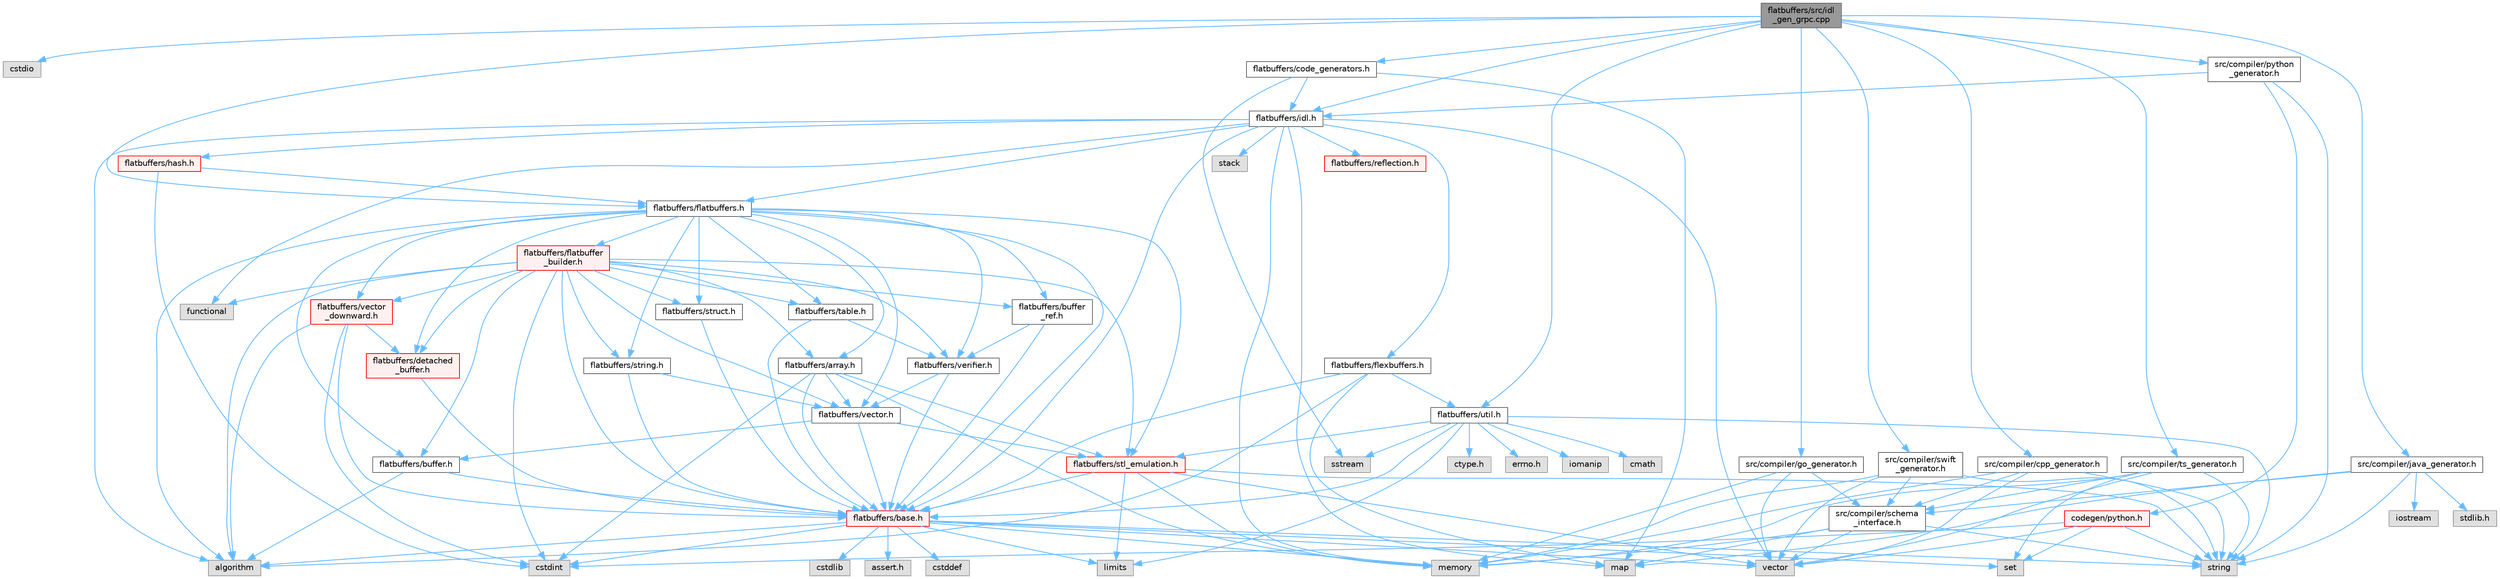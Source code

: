 digraph "flatbuffers/src/idl_gen_grpc.cpp"
{
 // LATEX_PDF_SIZE
  bgcolor="transparent";
  edge [fontname=Helvetica,fontsize=10,labelfontname=Helvetica,labelfontsize=10];
  node [fontname=Helvetica,fontsize=10,shape=box,height=0.2,width=0.4];
  Node1 [id="Node000001",label="flatbuffers/src/idl\l_gen_grpc.cpp",height=0.2,width=0.4,color="gray40", fillcolor="grey60", style="filled", fontcolor="black",tooltip=" "];
  Node1 -> Node2 [id="edge141_Node000001_Node000002",color="steelblue1",style="solid",tooltip=" "];
  Node2 [id="Node000002",label="cstdio",height=0.2,width=0.4,color="grey60", fillcolor="#E0E0E0", style="filled",tooltip=" "];
  Node1 -> Node3 [id="edge142_Node000001_Node000003",color="steelblue1",style="solid",tooltip=" "];
  Node3 [id="Node000003",label="flatbuffers/code_generators.h",height=0.2,width=0.4,color="grey40", fillcolor="white", style="filled",URL="$code__generators_8h.html",tooltip=" "];
  Node3 -> Node4 [id="edge143_Node000003_Node000004",color="steelblue1",style="solid",tooltip=" "];
  Node4 [id="Node000004",label="map",height=0.2,width=0.4,color="grey60", fillcolor="#E0E0E0", style="filled",tooltip=" "];
  Node3 -> Node5 [id="edge144_Node000003_Node000005",color="steelblue1",style="solid",tooltip=" "];
  Node5 [id="Node000005",label="sstream",height=0.2,width=0.4,color="grey60", fillcolor="#E0E0E0", style="filled",tooltip=" "];
  Node3 -> Node6 [id="edge145_Node000003_Node000006",color="steelblue1",style="solid",tooltip=" "];
  Node6 [id="Node000006",label="flatbuffers/idl.h",height=0.2,width=0.4,color="grey40", fillcolor="white", style="filled",URL="$idl_8h.html",tooltip=" "];
  Node6 -> Node7 [id="edge146_Node000006_Node000007",color="steelblue1",style="solid",tooltip=" "];
  Node7 [id="Node000007",label="algorithm",height=0.2,width=0.4,color="grey60", fillcolor="#E0E0E0", style="filled",tooltip=" "];
  Node6 -> Node8 [id="edge147_Node000006_Node000008",color="steelblue1",style="solid",tooltip=" "];
  Node8 [id="Node000008",label="functional",height=0.2,width=0.4,color="grey60", fillcolor="#E0E0E0", style="filled",tooltip=" "];
  Node6 -> Node4 [id="edge148_Node000006_Node000004",color="steelblue1",style="solid",tooltip=" "];
  Node6 -> Node9 [id="edge149_Node000006_Node000009",color="steelblue1",style="solid",tooltip=" "];
  Node9 [id="Node000009",label="memory",height=0.2,width=0.4,color="grey60", fillcolor="#E0E0E0", style="filled",tooltip=" "];
  Node6 -> Node10 [id="edge150_Node000006_Node000010",color="steelblue1",style="solid",tooltip=" "];
  Node10 [id="Node000010",label="stack",height=0.2,width=0.4,color="grey60", fillcolor="#E0E0E0", style="filled",tooltip=" "];
  Node6 -> Node11 [id="edge151_Node000006_Node000011",color="steelblue1",style="solid",tooltip=" "];
  Node11 [id="Node000011",label="vector",height=0.2,width=0.4,color="grey60", fillcolor="#E0E0E0", style="filled",tooltip=" "];
  Node6 -> Node12 [id="edge152_Node000006_Node000012",color="steelblue1",style="solid",tooltip=" "];
  Node12 [id="Node000012",label="flatbuffers/base.h",height=0.2,width=0.4,color="red", fillcolor="#FFF0F0", style="filled",URL="$base_8h.html",tooltip=" "];
  Node12 -> Node13 [id="edge153_Node000012_Node000013",color="steelblue1",style="solid",tooltip=" "];
  Node13 [id="Node000013",label="assert.h",height=0.2,width=0.4,color="grey60", fillcolor="#E0E0E0", style="filled",tooltip=" "];
  Node12 -> Node14 [id="edge154_Node000012_Node000014",color="steelblue1",style="solid",tooltip=" "];
  Node14 [id="Node000014",label="cstdint",height=0.2,width=0.4,color="grey60", fillcolor="#E0E0E0", style="filled",tooltip=" "];
  Node12 -> Node15 [id="edge155_Node000012_Node000015",color="steelblue1",style="solid",tooltip=" "];
  Node15 [id="Node000015",label="cstddef",height=0.2,width=0.4,color="grey60", fillcolor="#E0E0E0", style="filled",tooltip=" "];
  Node12 -> Node16 [id="edge156_Node000012_Node000016",color="steelblue1",style="solid",tooltip=" "];
  Node16 [id="Node000016",label="cstdlib",height=0.2,width=0.4,color="grey60", fillcolor="#E0E0E0", style="filled",tooltip=" "];
  Node12 -> Node19 [id="edge157_Node000012_Node000019",color="steelblue1",style="solid",tooltip=" "];
  Node19 [id="Node000019",label="string",height=0.2,width=0.4,color="grey60", fillcolor="#E0E0E0", style="filled",tooltip=" "];
  Node12 -> Node11 [id="edge158_Node000012_Node000011",color="steelblue1",style="solid",tooltip=" "];
  Node12 -> Node21 [id="edge159_Node000012_Node000021",color="steelblue1",style="solid",tooltip=" "];
  Node21 [id="Node000021",label="set",height=0.2,width=0.4,color="grey60", fillcolor="#E0E0E0", style="filled",tooltip=" "];
  Node12 -> Node7 [id="edge160_Node000012_Node000007",color="steelblue1",style="solid",tooltip=" "];
  Node12 -> Node22 [id="edge161_Node000012_Node000022",color="steelblue1",style="solid",tooltip=" "];
  Node22 [id="Node000022",label="limits",height=0.2,width=0.4,color="grey60", fillcolor="#E0E0E0", style="filled",tooltip=" "];
  Node12 -> Node9 [id="edge162_Node000012_Node000009",color="steelblue1",style="solid",tooltip=" "];
  Node6 -> Node24 [id="edge163_Node000006_Node000024",color="steelblue1",style="solid",tooltip=" "];
  Node24 [id="Node000024",label="flatbuffers/flatbuffers.h",height=0.2,width=0.4,color="grey40", fillcolor="white", style="filled",URL="$flatbuffers_8h.html",tooltip=" "];
  Node24 -> Node7 [id="edge164_Node000024_Node000007",color="steelblue1",style="solid",tooltip=" "];
  Node24 -> Node25 [id="edge165_Node000024_Node000025",color="steelblue1",style="solid",tooltip=" "];
  Node25 [id="Node000025",label="flatbuffers/array.h",height=0.2,width=0.4,color="grey40", fillcolor="white", style="filled",URL="$array_8h.html",tooltip=" "];
  Node25 -> Node14 [id="edge166_Node000025_Node000014",color="steelblue1",style="solid",tooltip=" "];
  Node25 -> Node9 [id="edge167_Node000025_Node000009",color="steelblue1",style="solid",tooltip=" "];
  Node25 -> Node12 [id="edge168_Node000025_Node000012",color="steelblue1",style="solid",tooltip=" "];
  Node25 -> Node26 [id="edge169_Node000025_Node000026",color="steelblue1",style="solid",tooltip=" "];
  Node26 [id="Node000026",label="flatbuffers/stl_emulation.h",height=0.2,width=0.4,color="red", fillcolor="#FFF0F0", style="filled",URL="$stl__emulation_8h.html",tooltip=" "];
  Node26 -> Node12 [id="edge170_Node000026_Node000012",color="steelblue1",style="solid",tooltip=" "];
  Node26 -> Node19 [id="edge171_Node000026_Node000019",color="steelblue1",style="solid",tooltip=" "];
  Node26 -> Node11 [id="edge172_Node000026_Node000011",color="steelblue1",style="solid",tooltip=" "];
  Node26 -> Node9 [id="edge173_Node000026_Node000009",color="steelblue1",style="solid",tooltip=" "];
  Node26 -> Node22 [id="edge174_Node000026_Node000022",color="steelblue1",style="solid",tooltip=" "];
  Node25 -> Node27 [id="edge175_Node000025_Node000027",color="steelblue1",style="solid",tooltip=" "];
  Node27 [id="Node000027",label="flatbuffers/vector.h",height=0.2,width=0.4,color="grey40", fillcolor="white", style="filled",URL="$vector_8h.html",tooltip=" "];
  Node27 -> Node12 [id="edge176_Node000027_Node000012",color="steelblue1",style="solid",tooltip=" "];
  Node27 -> Node28 [id="edge177_Node000027_Node000028",color="steelblue1",style="solid",tooltip=" "];
  Node28 [id="Node000028",label="flatbuffers/buffer.h",height=0.2,width=0.4,color="grey40", fillcolor="white", style="filled",URL="$buffer_8h.html",tooltip=" "];
  Node28 -> Node7 [id="edge178_Node000028_Node000007",color="steelblue1",style="solid",tooltip=" "];
  Node28 -> Node12 [id="edge179_Node000028_Node000012",color="steelblue1",style="solid",tooltip=" "];
  Node27 -> Node26 [id="edge180_Node000027_Node000026",color="steelblue1",style="solid",tooltip=" "];
  Node24 -> Node12 [id="edge181_Node000024_Node000012",color="steelblue1",style="solid",tooltip=" "];
  Node24 -> Node28 [id="edge182_Node000024_Node000028",color="steelblue1",style="solid",tooltip=" "];
  Node24 -> Node29 [id="edge183_Node000024_Node000029",color="steelblue1",style="solid",tooltip=" "];
  Node29 [id="Node000029",label="flatbuffers/buffer\l_ref.h",height=0.2,width=0.4,color="grey40", fillcolor="white", style="filled",URL="$buffer__ref_8h.html",tooltip=" "];
  Node29 -> Node12 [id="edge184_Node000029_Node000012",color="steelblue1",style="solid",tooltip=" "];
  Node29 -> Node30 [id="edge185_Node000029_Node000030",color="steelblue1",style="solid",tooltip=" "];
  Node30 [id="Node000030",label="flatbuffers/verifier.h",height=0.2,width=0.4,color="grey40", fillcolor="white", style="filled",URL="$verifier_8h.html",tooltip=" "];
  Node30 -> Node12 [id="edge186_Node000030_Node000012",color="steelblue1",style="solid",tooltip=" "];
  Node30 -> Node27 [id="edge187_Node000030_Node000027",color="steelblue1",style="solid",tooltip=" "];
  Node24 -> Node31 [id="edge188_Node000024_Node000031",color="steelblue1",style="solid",tooltip=" "];
  Node31 [id="Node000031",label="flatbuffers/detached\l_buffer.h",height=0.2,width=0.4,color="red", fillcolor="#FFF0F0", style="filled",URL="$detached__buffer_8h.html",tooltip=" "];
  Node31 -> Node12 [id="edge189_Node000031_Node000012",color="steelblue1",style="solid",tooltip=" "];
  Node24 -> Node34 [id="edge190_Node000024_Node000034",color="steelblue1",style="solid",tooltip=" "];
  Node34 [id="Node000034",label="flatbuffers/flatbuffer\l_builder.h",height=0.2,width=0.4,color="red", fillcolor="#FFF0F0", style="filled",URL="$flatbuffer__builder_8h.html",tooltip=" "];
  Node34 -> Node7 [id="edge191_Node000034_Node000007",color="steelblue1",style="solid",tooltip=" "];
  Node34 -> Node14 [id="edge192_Node000034_Node000014",color="steelblue1",style="solid",tooltip=" "];
  Node34 -> Node8 [id="edge193_Node000034_Node000008",color="steelblue1",style="solid",tooltip=" "];
  Node34 -> Node25 [id="edge194_Node000034_Node000025",color="steelblue1",style="solid",tooltip=" "];
  Node34 -> Node12 [id="edge195_Node000034_Node000012",color="steelblue1",style="solid",tooltip=" "];
  Node34 -> Node28 [id="edge196_Node000034_Node000028",color="steelblue1",style="solid",tooltip=" "];
  Node34 -> Node29 [id="edge197_Node000034_Node000029",color="steelblue1",style="solid",tooltip=" "];
  Node34 -> Node31 [id="edge198_Node000034_Node000031",color="steelblue1",style="solid",tooltip=" "];
  Node34 -> Node26 [id="edge199_Node000034_Node000026",color="steelblue1",style="solid",tooltip=" "];
  Node34 -> Node36 [id="edge200_Node000034_Node000036",color="steelblue1",style="solid",tooltip=" "];
  Node36 [id="Node000036",label="flatbuffers/string.h",height=0.2,width=0.4,color="grey40", fillcolor="white", style="filled",URL="$string_8h.html",tooltip=" "];
  Node36 -> Node12 [id="edge201_Node000036_Node000012",color="steelblue1",style="solid",tooltip=" "];
  Node36 -> Node27 [id="edge202_Node000036_Node000027",color="steelblue1",style="solid",tooltip=" "];
  Node34 -> Node37 [id="edge203_Node000034_Node000037",color="steelblue1",style="solid",tooltip=" "];
  Node37 [id="Node000037",label="flatbuffers/struct.h",height=0.2,width=0.4,color="grey40", fillcolor="white", style="filled",URL="$struct_8h.html",tooltip=" "];
  Node37 -> Node12 [id="edge204_Node000037_Node000012",color="steelblue1",style="solid",tooltip=" "];
  Node34 -> Node38 [id="edge205_Node000034_Node000038",color="steelblue1",style="solid",tooltip=" "];
  Node38 [id="Node000038",label="flatbuffers/table.h",height=0.2,width=0.4,color="grey40", fillcolor="white", style="filled",URL="$table_8h.html",tooltip=" "];
  Node38 -> Node12 [id="edge206_Node000038_Node000012",color="steelblue1",style="solid",tooltip=" "];
  Node38 -> Node30 [id="edge207_Node000038_Node000030",color="steelblue1",style="solid",tooltip=" "];
  Node34 -> Node27 [id="edge208_Node000034_Node000027",color="steelblue1",style="solid",tooltip=" "];
  Node34 -> Node39 [id="edge209_Node000034_Node000039",color="steelblue1",style="solid",tooltip=" "];
  Node39 [id="Node000039",label="flatbuffers/vector\l_downward.h",height=0.2,width=0.4,color="red", fillcolor="#FFF0F0", style="filled",URL="$vector__downward_8h.html",tooltip=" "];
  Node39 -> Node7 [id="edge210_Node000039_Node000007",color="steelblue1",style="solid",tooltip=" "];
  Node39 -> Node14 [id="edge211_Node000039_Node000014",color="steelblue1",style="solid",tooltip=" "];
  Node39 -> Node12 [id="edge212_Node000039_Node000012",color="steelblue1",style="solid",tooltip=" "];
  Node39 -> Node31 [id="edge213_Node000039_Node000031",color="steelblue1",style="solid",tooltip=" "];
  Node34 -> Node30 [id="edge214_Node000034_Node000030",color="steelblue1",style="solid",tooltip=" "];
  Node24 -> Node26 [id="edge215_Node000024_Node000026",color="steelblue1",style="solid",tooltip=" "];
  Node24 -> Node36 [id="edge216_Node000024_Node000036",color="steelblue1",style="solid",tooltip=" "];
  Node24 -> Node37 [id="edge217_Node000024_Node000037",color="steelblue1",style="solid",tooltip=" "];
  Node24 -> Node38 [id="edge218_Node000024_Node000038",color="steelblue1",style="solid",tooltip=" "];
  Node24 -> Node27 [id="edge219_Node000024_Node000027",color="steelblue1",style="solid",tooltip=" "];
  Node24 -> Node39 [id="edge220_Node000024_Node000039",color="steelblue1",style="solid",tooltip=" "];
  Node24 -> Node30 [id="edge221_Node000024_Node000030",color="steelblue1",style="solid",tooltip=" "];
  Node6 -> Node40 [id="edge222_Node000006_Node000040",color="steelblue1",style="solid",tooltip=" "];
  Node40 [id="Node000040",label="flatbuffers/flexbuffers.h",height=0.2,width=0.4,color="grey40", fillcolor="white", style="filled",URL="$flexbuffers_8h.html",tooltip=" "];
  Node40 -> Node7 [id="edge223_Node000040_Node000007",color="steelblue1",style="solid",tooltip=" "];
  Node40 -> Node4 [id="edge224_Node000040_Node000004",color="steelblue1",style="solid",tooltip=" "];
  Node40 -> Node12 [id="edge225_Node000040_Node000012",color="steelblue1",style="solid",tooltip=" "];
  Node40 -> Node41 [id="edge226_Node000040_Node000041",color="steelblue1",style="solid",tooltip=" "];
  Node41 [id="Node000041",label="flatbuffers/util.h",height=0.2,width=0.4,color="grey40", fillcolor="white", style="filled",URL="$util_8h.html",tooltip=" "];
  Node41 -> Node42 [id="edge227_Node000041_Node000042",color="steelblue1",style="solid",tooltip=" "];
  Node42 [id="Node000042",label="ctype.h",height=0.2,width=0.4,color="grey60", fillcolor="#E0E0E0", style="filled",tooltip=" "];
  Node41 -> Node43 [id="edge228_Node000041_Node000043",color="steelblue1",style="solid",tooltip=" "];
  Node43 [id="Node000043",label="errno.h",height=0.2,width=0.4,color="grey60", fillcolor="#E0E0E0", style="filled",tooltip=" "];
  Node41 -> Node12 [id="edge229_Node000041_Node000012",color="steelblue1",style="solid",tooltip=" "];
  Node41 -> Node26 [id="edge230_Node000041_Node000026",color="steelblue1",style="solid",tooltip=" "];
  Node41 -> Node44 [id="edge231_Node000041_Node000044",color="steelblue1",style="solid",tooltip=" "];
  Node44 [id="Node000044",label="iomanip",height=0.2,width=0.4,color="grey60", fillcolor="#E0E0E0", style="filled",tooltip=" "];
  Node41 -> Node5 [id="edge232_Node000041_Node000005",color="steelblue1",style="solid",tooltip=" "];
  Node41 -> Node45 [id="edge233_Node000041_Node000045",color="steelblue1",style="solid",tooltip=" "];
  Node45 [id="Node000045",label="cmath",height=0.2,width=0.4,color="grey60", fillcolor="#E0E0E0", style="filled",tooltip=" "];
  Node41 -> Node22 [id="edge234_Node000041_Node000022",color="steelblue1",style="solid",tooltip=" "];
  Node41 -> Node19 [id="edge235_Node000041_Node000019",color="steelblue1",style="solid",tooltip=" "];
  Node6 -> Node46 [id="edge236_Node000006_Node000046",color="steelblue1",style="solid",tooltip=" "];
  Node46 [id="Node000046",label="flatbuffers/hash.h",height=0.2,width=0.4,color="red", fillcolor="#FFF0F0", style="filled",URL="$hash_8h.html",tooltip=" "];
  Node46 -> Node14 [id="edge237_Node000046_Node000014",color="steelblue1",style="solid",tooltip=" "];
  Node46 -> Node24 [id="edge238_Node000046_Node000024",color="steelblue1",style="solid",tooltip=" "];
  Node6 -> Node47 [id="edge239_Node000006_Node000047",color="steelblue1",style="solid",tooltip=" "];
  Node47 [id="Node000047",label="flatbuffers/reflection.h",height=0.2,width=0.4,color="red", fillcolor="#FFF0F0", style="filled",URL="$reflection_8h.html",tooltip=" "];
  Node1 -> Node24 [id="edge240_Node000001_Node000024",color="steelblue1",style="solid",tooltip=" "];
  Node1 -> Node6 [id="edge241_Node000001_Node000006",color="steelblue1",style="solid",tooltip=" "];
  Node1 -> Node41 [id="edge242_Node000001_Node000041",color="steelblue1",style="solid",tooltip=" "];
  Node1 -> Node49 [id="edge243_Node000001_Node000049",color="steelblue1",style="solid",tooltip=" "];
  Node49 [id="Node000049",label="src/compiler/cpp_generator.h",height=0.2,width=0.4,color="grey40", fillcolor="white", style="filled",URL="$cpp__generator_8h.html",tooltip=" "];
  Node49 -> Node9 [id="edge244_Node000049_Node000009",color="steelblue1",style="solid",tooltip=" "];
  Node49 -> Node11 [id="edge245_Node000049_Node000011",color="steelblue1",style="solid",tooltip=" "];
  Node49 -> Node50 [id="edge246_Node000049_Node000050",color="steelblue1",style="solid",tooltip=" "];
  Node50 [id="Node000050",label="src/compiler/schema\l_interface.h",height=0.2,width=0.4,color="grey40", fillcolor="white", style="filled",URL="$schema__interface_8h.html",tooltip=" "];
  Node50 -> Node4 [id="edge247_Node000050_Node000004",color="steelblue1",style="solid",tooltip=" "];
  Node50 -> Node9 [id="edge248_Node000050_Node000009",color="steelblue1",style="solid",tooltip=" "];
  Node50 -> Node11 [id="edge249_Node000050_Node000011",color="steelblue1",style="solid",tooltip=" "];
  Node50 -> Node19 [id="edge250_Node000050_Node000019",color="steelblue1",style="solid",tooltip=" "];
  Node49 -> Node19 [id="edge251_Node000049_Node000019",color="steelblue1",style="solid",tooltip=" "];
  Node1 -> Node51 [id="edge252_Node000001_Node000051",color="steelblue1",style="solid",tooltip=" "];
  Node51 [id="Node000051",label="src/compiler/go_generator.h",height=0.2,width=0.4,color="grey40", fillcolor="white", style="filled",URL="$go__generator_8h.html",tooltip=" "];
  Node51 -> Node9 [id="edge253_Node000051_Node000009",color="steelblue1",style="solid",tooltip=" "];
  Node51 -> Node11 [id="edge254_Node000051_Node000011",color="steelblue1",style="solid",tooltip=" "];
  Node51 -> Node50 [id="edge255_Node000051_Node000050",color="steelblue1",style="solid",tooltip=" "];
  Node1 -> Node52 [id="edge256_Node000001_Node000052",color="steelblue1",style="solid",tooltip=" "];
  Node52 [id="Node000052",label="src/compiler/java_generator.h",height=0.2,width=0.4,color="grey40", fillcolor="white", style="filled",URL="$java__generator_8h.html",tooltip=" "];
  Node52 -> Node53 [id="edge257_Node000052_Node000053",color="steelblue1",style="solid",tooltip=" "];
  Node53 [id="Node000053",label="stdlib.h",height=0.2,width=0.4,color="grey60", fillcolor="#E0E0E0", style="filled",tooltip=" "];
  Node52 -> Node54 [id="edge258_Node000052_Node000054",color="steelblue1",style="solid",tooltip=" "];
  Node54 [id="Node000054",label="iostream",height=0.2,width=0.4,color="grey60", fillcolor="#E0E0E0", style="filled",tooltip=" "];
  Node52 -> Node4 [id="edge259_Node000052_Node000004",color="steelblue1",style="solid",tooltip=" "];
  Node52 -> Node19 [id="edge260_Node000052_Node000019",color="steelblue1",style="solid",tooltip=" "];
  Node52 -> Node50 [id="edge261_Node000052_Node000050",color="steelblue1",style="solid",tooltip=" "];
  Node1 -> Node55 [id="edge262_Node000001_Node000055",color="steelblue1",style="solid",tooltip=" "];
  Node55 [id="Node000055",label="src/compiler/python\l_generator.h",height=0.2,width=0.4,color="grey40", fillcolor="white", style="filled",URL="$python__generator_8h.html",tooltip=" "];
  Node55 -> Node19 [id="edge263_Node000055_Node000019",color="steelblue1",style="solid",tooltip=" "];
  Node55 -> Node56 [id="edge264_Node000055_Node000056",color="steelblue1",style="solid",tooltip=" "];
  Node56 [id="Node000056",label="codegen/python.h",height=0.2,width=0.4,color="red", fillcolor="#FFF0F0", style="filled",URL="$python_8h.html",tooltip=" "];
  Node56 -> Node14 [id="edge265_Node000056_Node000014",color="steelblue1",style="solid",tooltip=" "];
  Node56 -> Node21 [id="edge266_Node000056_Node000021",color="steelblue1",style="solid",tooltip=" "];
  Node56 -> Node19 [id="edge267_Node000056_Node000019",color="steelblue1",style="solid",tooltip=" "];
  Node56 -> Node11 [id="edge268_Node000056_Node000011",color="steelblue1",style="solid",tooltip=" "];
  Node55 -> Node6 [id="edge269_Node000055_Node000006",color="steelblue1",style="solid",tooltip=" "];
  Node1 -> Node58 [id="edge270_Node000001_Node000058",color="steelblue1",style="solid",tooltip=" "];
  Node58 [id="Node000058",label="src/compiler/swift\l_generator.h",height=0.2,width=0.4,color="grey40", fillcolor="white", style="filled",URL="$swift__generator_8h.html",tooltip=" "];
  Node58 -> Node9 [id="edge271_Node000058_Node000009",color="steelblue1",style="solid",tooltip=" "];
  Node58 -> Node11 [id="edge272_Node000058_Node000011",color="steelblue1",style="solid",tooltip=" "];
  Node58 -> Node50 [id="edge273_Node000058_Node000050",color="steelblue1",style="solid",tooltip=" "];
  Node58 -> Node19 [id="edge274_Node000058_Node000019",color="steelblue1",style="solid",tooltip=" "];
  Node1 -> Node59 [id="edge275_Node000001_Node000059",color="steelblue1",style="solid",tooltip=" "];
  Node59 [id="Node000059",label="src/compiler/ts_generator.h",height=0.2,width=0.4,color="grey40", fillcolor="white", style="filled",URL="$ts__generator_8h.html",tooltip=" "];
  Node59 -> Node9 [id="edge276_Node000059_Node000009",color="steelblue1",style="solid",tooltip=" "];
  Node59 -> Node21 [id="edge277_Node000059_Node000021",color="steelblue1",style="solid",tooltip=" "];
  Node59 -> Node11 [id="edge278_Node000059_Node000011",color="steelblue1",style="solid",tooltip=" "];
  Node59 -> Node50 [id="edge279_Node000059_Node000050",color="steelblue1",style="solid",tooltip=" "];
  Node59 -> Node19 [id="edge280_Node000059_Node000019",color="steelblue1",style="solid",tooltip=" "];
}
